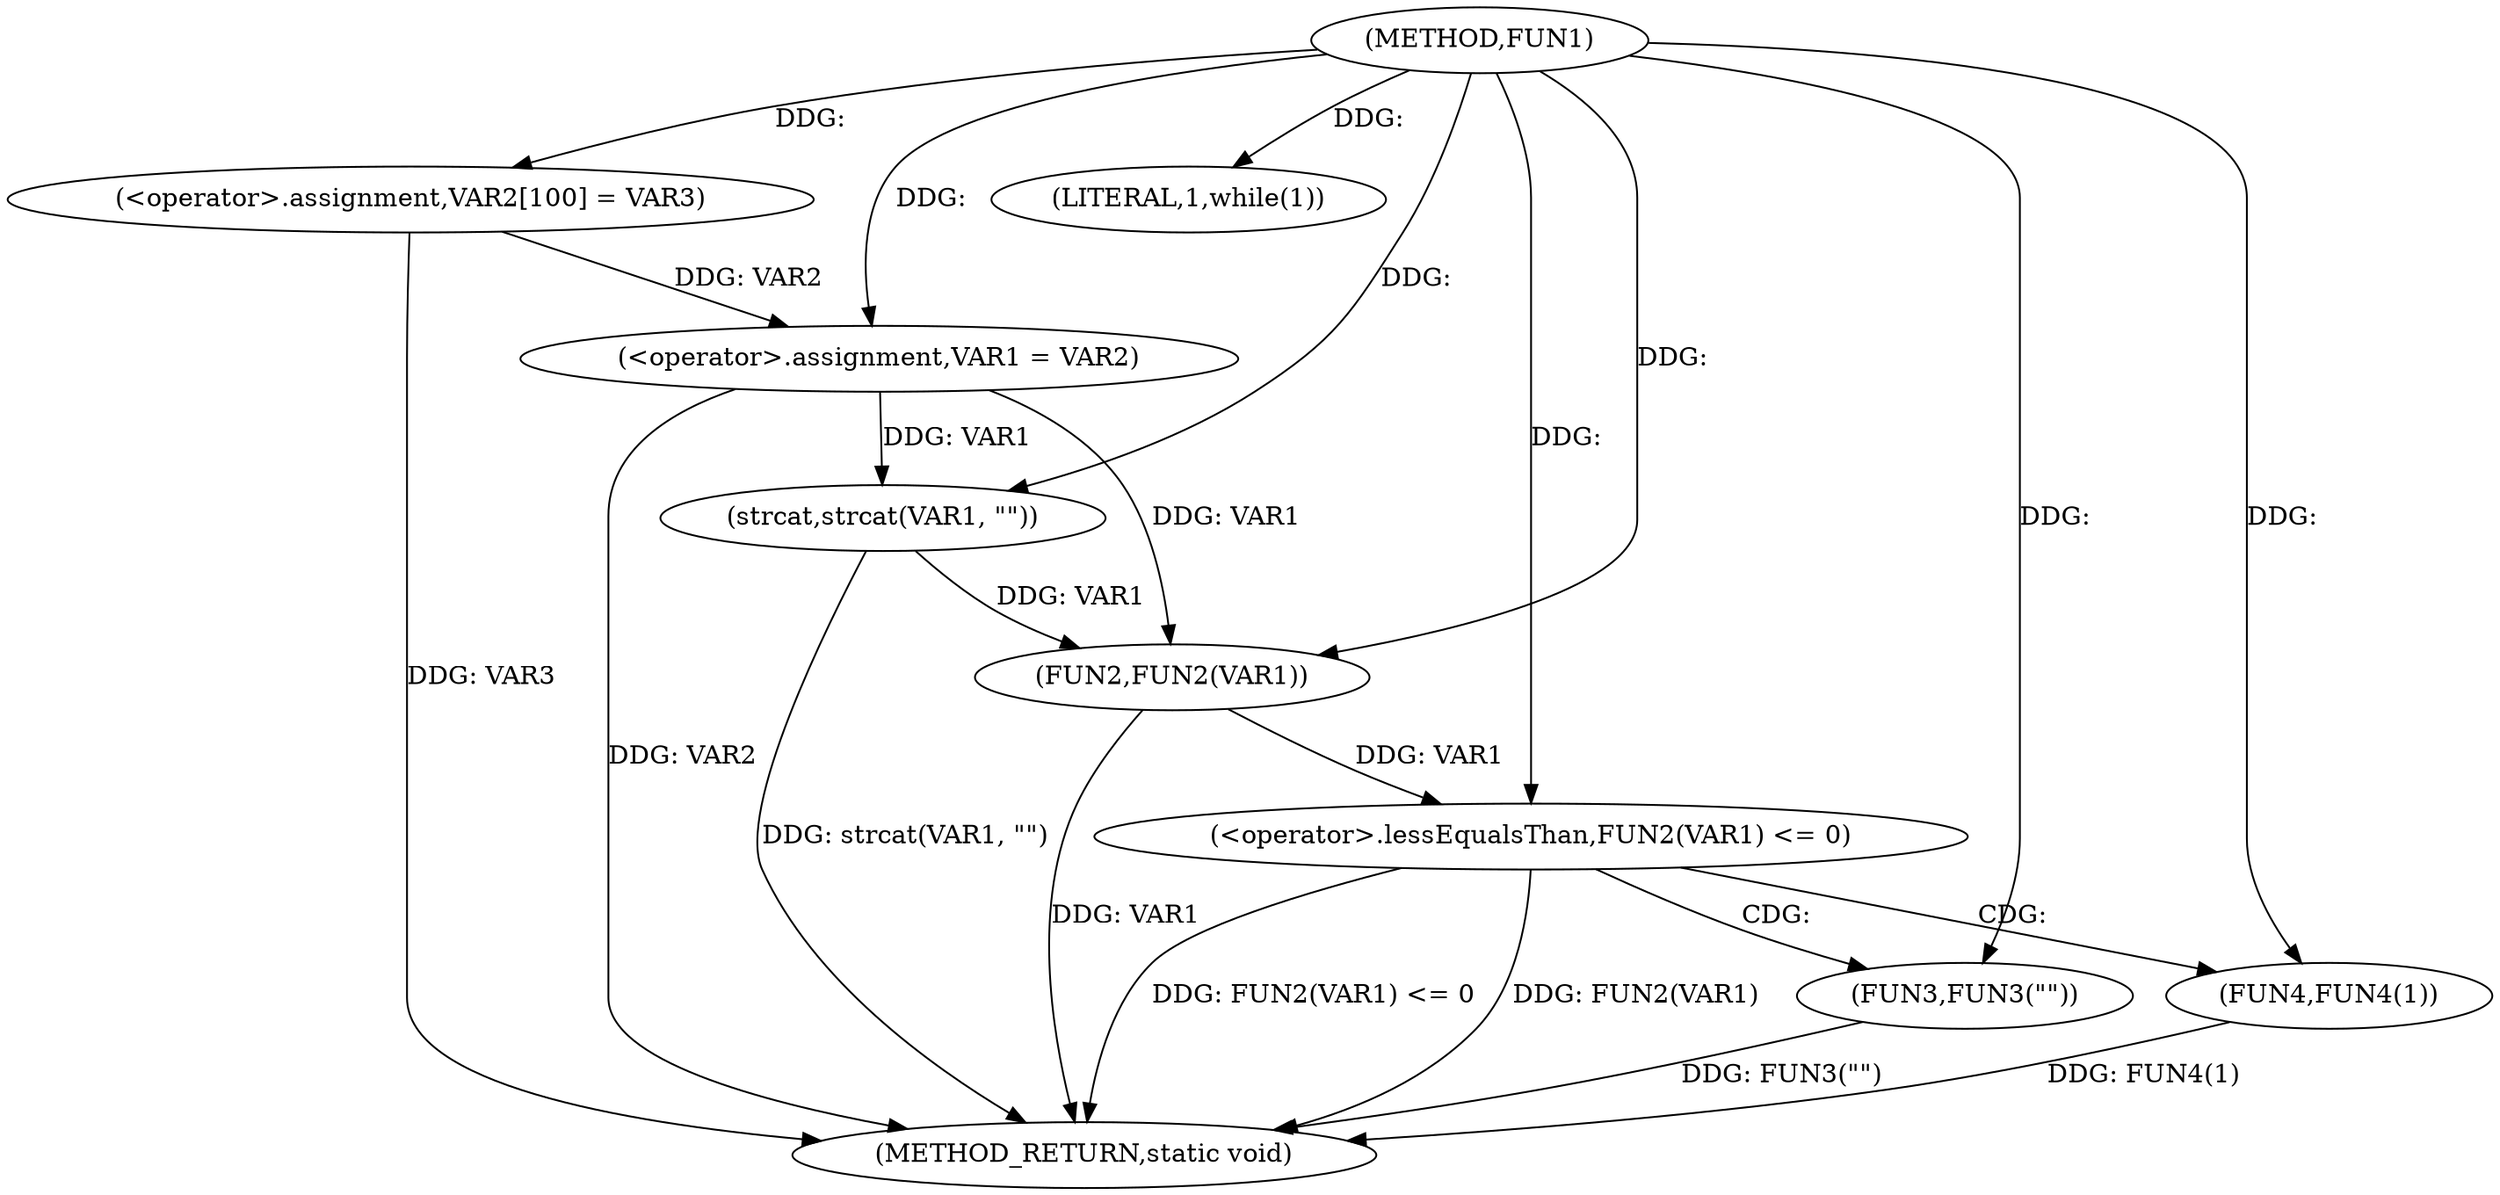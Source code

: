 digraph FUN1 {  
"1000100" [label = "(METHOD,FUN1)" ]
"1000127" [label = "(METHOD_RETURN,static void)" ]
"1000104" [label = "(<operator>.assignment,VAR2[100] = VAR3)" ]
"1000107" [label = "(<operator>.assignment,VAR1 = VAR2)" ]
"1000111" [label = "(LITERAL,1,while(1))" ]
"1000113" [label = "(strcat,strcat(VAR1, \"\"))" ]
"1000118" [label = "(<operator>.lessEqualsThan,FUN2(VAR1) <= 0)" ]
"1000119" [label = "(FUN2,FUN2(VAR1))" ]
"1000123" [label = "(FUN3,FUN3(\"\"))" ]
"1000125" [label = "(FUN4,FUN4(1))" ]
  "1000125" -> "1000127"  [ label = "DDG: FUN4(1)"] 
  "1000123" -> "1000127"  [ label = "DDG: FUN3(\"\")"] 
  "1000118" -> "1000127"  [ label = "DDG: FUN2(VAR1) <= 0"] 
  "1000118" -> "1000127"  [ label = "DDG: FUN2(VAR1)"] 
  "1000113" -> "1000127"  [ label = "DDG: strcat(VAR1, \"\")"] 
  "1000119" -> "1000127"  [ label = "DDG: VAR1"] 
  "1000104" -> "1000127"  [ label = "DDG: VAR3"] 
  "1000107" -> "1000127"  [ label = "DDG: VAR2"] 
  "1000100" -> "1000104"  [ label = "DDG: "] 
  "1000104" -> "1000107"  [ label = "DDG: VAR2"] 
  "1000100" -> "1000107"  [ label = "DDG: "] 
  "1000100" -> "1000111"  [ label = "DDG: "] 
  "1000107" -> "1000113"  [ label = "DDG: VAR1"] 
  "1000100" -> "1000113"  [ label = "DDG: "] 
  "1000119" -> "1000118"  [ label = "DDG: VAR1"] 
  "1000107" -> "1000119"  [ label = "DDG: VAR1"] 
  "1000113" -> "1000119"  [ label = "DDG: VAR1"] 
  "1000100" -> "1000119"  [ label = "DDG: "] 
  "1000100" -> "1000118"  [ label = "DDG: "] 
  "1000100" -> "1000123"  [ label = "DDG: "] 
  "1000100" -> "1000125"  [ label = "DDG: "] 
  "1000118" -> "1000123"  [ label = "CDG: "] 
  "1000118" -> "1000125"  [ label = "CDG: "] 
}
